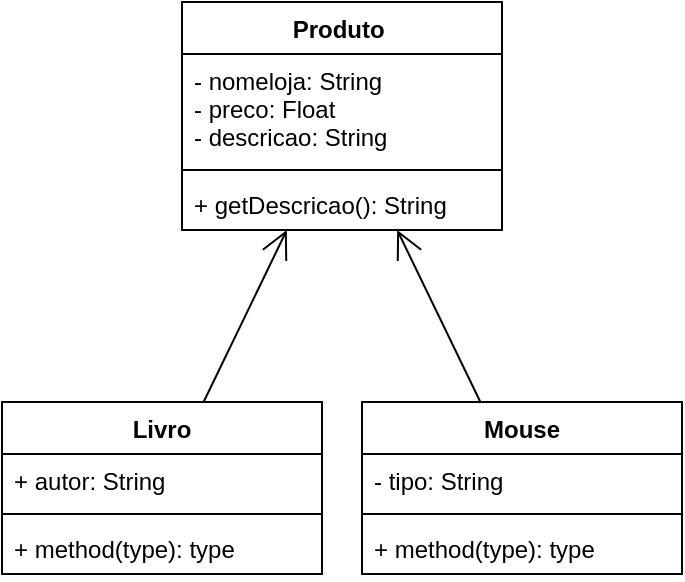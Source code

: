 <mxfile version="18.0.1" type="device"><diagram id="C5RBs43oDa-KdzZeNtuy" name="Page-1"><mxGraphModel dx="1288" dy="698" grid="1" gridSize="10" guides="1" tooltips="1" connect="1" arrows="1" fold="1" page="1" pageScale="1" pageWidth="827" pageHeight="1169" math="0" shadow="0"><root><mxCell id="WIyWlLk6GJQsqaUBKTNV-0"/><mxCell id="WIyWlLk6GJQsqaUBKTNV-1" parent="WIyWlLk6GJQsqaUBKTNV-0"/><mxCell id="BzAIQCQ5Sv96zUzZGqfS-0" value="Produto " style="swimlane;fontStyle=1;align=center;verticalAlign=top;childLayout=stackLayout;horizontal=1;startSize=26;horizontalStack=0;resizeParent=1;resizeParentMax=0;resizeLast=0;collapsible=1;marginBottom=0;" vertex="1" parent="WIyWlLk6GJQsqaUBKTNV-1"><mxGeometry x="130" y="50" width="160" height="114" as="geometry"/></mxCell><mxCell id="BzAIQCQ5Sv96zUzZGqfS-1" value="- nomeloja: String&#10;- preco: Float&#10;- descricao: String" style="text;strokeColor=none;fillColor=none;align=left;verticalAlign=top;spacingLeft=4;spacingRight=4;overflow=hidden;rotatable=0;points=[[0,0.5],[1,0.5]];portConstraint=eastwest;" vertex="1" parent="BzAIQCQ5Sv96zUzZGqfS-0"><mxGeometry y="26" width="160" height="54" as="geometry"/></mxCell><mxCell id="BzAIQCQ5Sv96zUzZGqfS-2" value="" style="line;strokeWidth=1;fillColor=none;align=left;verticalAlign=middle;spacingTop=-1;spacingLeft=3;spacingRight=3;rotatable=0;labelPosition=right;points=[];portConstraint=eastwest;" vertex="1" parent="BzAIQCQ5Sv96zUzZGqfS-0"><mxGeometry y="80" width="160" height="8" as="geometry"/></mxCell><mxCell id="BzAIQCQ5Sv96zUzZGqfS-3" value="+ getDescricao(): String" style="text;strokeColor=none;fillColor=none;align=left;verticalAlign=top;spacingLeft=4;spacingRight=4;overflow=hidden;rotatable=0;points=[[0,0.5],[1,0.5]];portConstraint=eastwest;" vertex="1" parent="BzAIQCQ5Sv96zUzZGqfS-0"><mxGeometry y="88" width="160" height="26" as="geometry"/></mxCell><mxCell id="BzAIQCQ5Sv96zUzZGqfS-4" value="Mouse" style="swimlane;fontStyle=1;align=center;verticalAlign=top;childLayout=stackLayout;horizontal=1;startSize=26;horizontalStack=0;resizeParent=1;resizeParentMax=0;resizeLast=0;collapsible=1;marginBottom=0;" vertex="1" parent="WIyWlLk6GJQsqaUBKTNV-1"><mxGeometry x="220" y="250" width="160" height="86" as="geometry"/></mxCell><mxCell id="BzAIQCQ5Sv96zUzZGqfS-5" value="- tipo: String" style="text;strokeColor=none;fillColor=none;align=left;verticalAlign=top;spacingLeft=4;spacingRight=4;overflow=hidden;rotatable=0;points=[[0,0.5],[1,0.5]];portConstraint=eastwest;" vertex="1" parent="BzAIQCQ5Sv96zUzZGqfS-4"><mxGeometry y="26" width="160" height="26" as="geometry"/></mxCell><mxCell id="BzAIQCQ5Sv96zUzZGqfS-6" value="" style="line;strokeWidth=1;fillColor=none;align=left;verticalAlign=middle;spacingTop=-1;spacingLeft=3;spacingRight=3;rotatable=0;labelPosition=right;points=[];portConstraint=eastwest;" vertex="1" parent="BzAIQCQ5Sv96zUzZGqfS-4"><mxGeometry y="52" width="160" height="8" as="geometry"/></mxCell><mxCell id="BzAIQCQ5Sv96zUzZGqfS-7" value="+ method(type): type" style="text;strokeColor=none;fillColor=none;align=left;verticalAlign=top;spacingLeft=4;spacingRight=4;overflow=hidden;rotatable=0;points=[[0,0.5],[1,0.5]];portConstraint=eastwest;" vertex="1" parent="BzAIQCQ5Sv96zUzZGqfS-4"><mxGeometry y="60" width="160" height="26" as="geometry"/></mxCell><mxCell id="BzAIQCQ5Sv96zUzZGqfS-8" value="Livro" style="swimlane;fontStyle=1;align=center;verticalAlign=top;childLayout=stackLayout;horizontal=1;startSize=26;horizontalStack=0;resizeParent=1;resizeParentMax=0;resizeLast=0;collapsible=1;marginBottom=0;" vertex="1" parent="WIyWlLk6GJQsqaUBKTNV-1"><mxGeometry x="40" y="250" width="160" height="86" as="geometry"/></mxCell><mxCell id="BzAIQCQ5Sv96zUzZGqfS-9" value="+ autor: String" style="text;strokeColor=none;fillColor=none;align=left;verticalAlign=top;spacingLeft=4;spacingRight=4;overflow=hidden;rotatable=0;points=[[0,0.5],[1,0.5]];portConstraint=eastwest;" vertex="1" parent="BzAIQCQ5Sv96zUzZGqfS-8"><mxGeometry y="26" width="160" height="26" as="geometry"/></mxCell><mxCell id="BzAIQCQ5Sv96zUzZGqfS-10" value="" style="line;strokeWidth=1;fillColor=none;align=left;verticalAlign=middle;spacingTop=-1;spacingLeft=3;spacingRight=3;rotatable=0;labelPosition=right;points=[];portConstraint=eastwest;" vertex="1" parent="BzAIQCQ5Sv96zUzZGqfS-8"><mxGeometry y="52" width="160" height="8" as="geometry"/></mxCell><mxCell id="BzAIQCQ5Sv96zUzZGqfS-11" value="+ method(type): type" style="text;strokeColor=none;fillColor=none;align=left;verticalAlign=top;spacingLeft=4;spacingRight=4;overflow=hidden;rotatable=0;points=[[0,0.5],[1,0.5]];portConstraint=eastwest;" vertex="1" parent="BzAIQCQ5Sv96zUzZGqfS-8"><mxGeometry y="60" width="160" height="26" as="geometry"/></mxCell><mxCell id="BzAIQCQ5Sv96zUzZGqfS-16" value="" style="endArrow=open;endFill=1;endSize=12;html=1;rounded=0;" edge="1" parent="WIyWlLk6GJQsqaUBKTNV-1" source="BzAIQCQ5Sv96zUzZGqfS-8" target="BzAIQCQ5Sv96zUzZGqfS-0"><mxGeometry width="160" relative="1" as="geometry"><mxPoint x="330" y="360" as="sourcePoint"/><mxPoint x="490" y="360" as="targetPoint"/></mxGeometry></mxCell><mxCell id="BzAIQCQ5Sv96zUzZGqfS-17" value="" style="endArrow=open;endFill=1;endSize=12;html=1;rounded=0;" edge="1" parent="WIyWlLk6GJQsqaUBKTNV-1" source="BzAIQCQ5Sv96zUzZGqfS-4" target="BzAIQCQ5Sv96zUzZGqfS-0"><mxGeometry width="160" relative="1" as="geometry"><mxPoint x="330" y="360" as="sourcePoint"/><mxPoint x="490" y="360" as="targetPoint"/></mxGeometry></mxCell></root></mxGraphModel></diagram></mxfile>